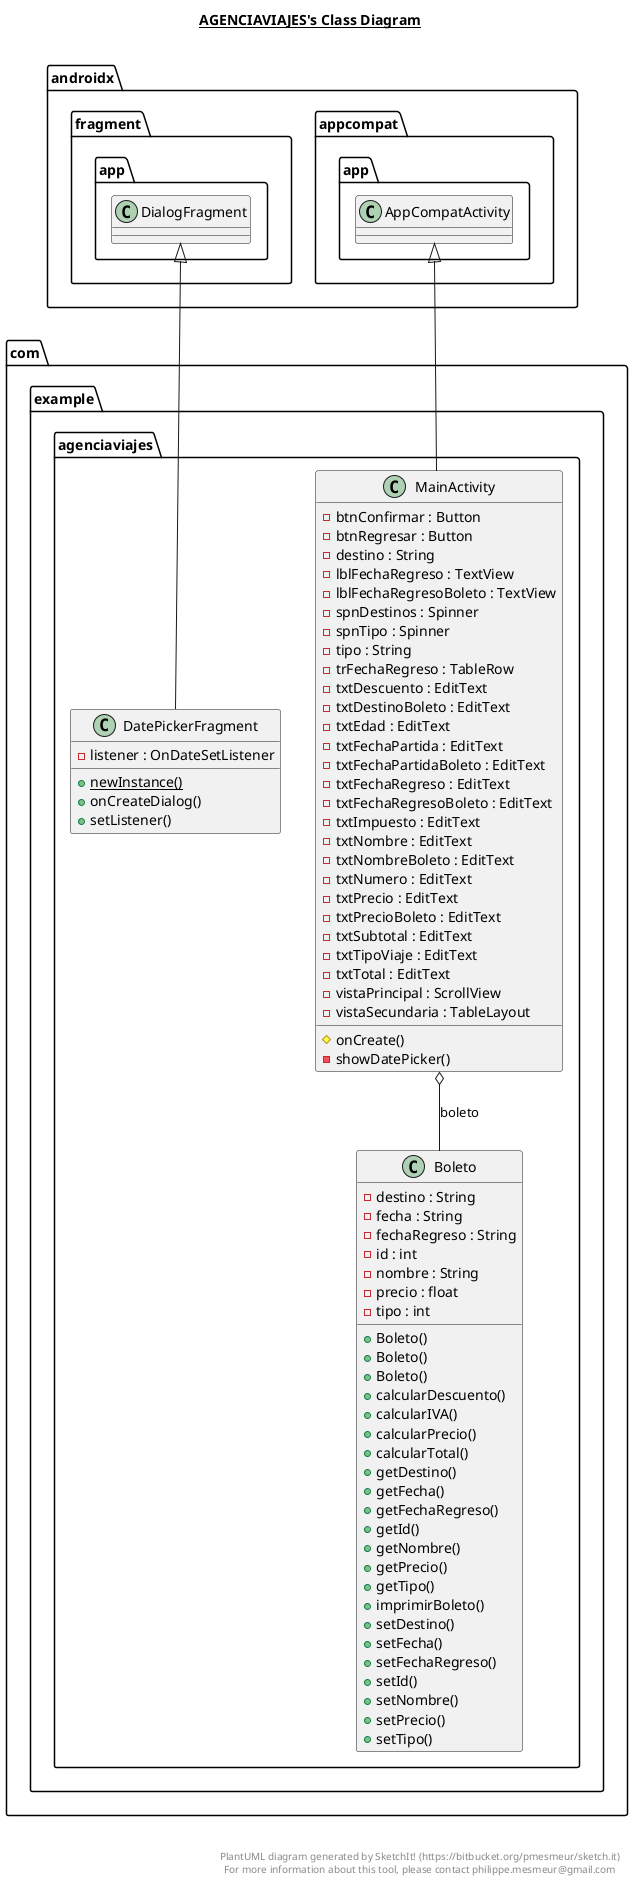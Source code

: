 @startuml

title __AGENCIAVIAJES's Class Diagram__\n

  namespace com.example.agenciaviajes {
    class com.example.agenciaviajes.Boleto {
        - destino : String
        - fecha : String
        - fechaRegreso : String
        - id : int
        - nombre : String
        - precio : float
        - tipo : int
        + Boleto()
        + Boleto()
        + Boleto()
        + calcularDescuento()
        + calcularIVA()
        + calcularPrecio()
        + calcularTotal()
        + getDestino()
        + getFecha()
        + getFechaRegreso()
        + getId()
        + getNombre()
        + getPrecio()
        + getTipo()
        + imprimirBoleto()
        + setDestino()
        + setFecha()
        + setFechaRegreso()
        + setId()
        + setNombre()
        + setPrecio()
        + setTipo()
    }
  }
  

  namespace com.example.agenciaviajes {
    class com.example.agenciaviajes.DatePickerFragment {
        - listener : OnDateSetListener
        {static} + newInstance()
        + onCreateDialog()
        + setListener()
    }
  }
  

  namespace com.example.agenciaviajes {
    class com.example.agenciaviajes.MainActivity {
        - btnConfirmar : Button
        - btnRegresar : Button
        - destino : String
        - lblFechaRegreso : TextView
        - lblFechaRegresoBoleto : TextView
        - spnDestinos : Spinner
        - spnTipo : Spinner
        - tipo : String
        - trFechaRegreso : TableRow
        - txtDescuento : EditText
        - txtDestinoBoleto : EditText
        - txtEdad : EditText
        - txtFechaPartida : EditText
        - txtFechaPartidaBoleto : EditText
        - txtFechaRegreso : EditText
        - txtFechaRegresoBoleto : EditText
        - txtImpuesto : EditText
        - txtNombre : EditText
        - txtNombreBoleto : EditText
        - txtNumero : EditText
        - txtPrecio : EditText
        - txtPrecioBoleto : EditText
        - txtSubtotal : EditText
        - txtTipoViaje : EditText
        - txtTotal : EditText
        - vistaPrincipal : ScrollView
        - vistaSecundaria : TableLayout
        # onCreate()
        - showDatePicker()
    }
  }
  

  com.example.agenciaviajes.DatePickerFragment -up-|> androidx.fragment.app.DialogFragment
  com.example.agenciaviajes.MainActivity -up-|> androidx.appcompat.app.AppCompatActivity
  com.example.agenciaviajes.MainActivity o-- com.example.agenciaviajes.Boleto : boleto


right footer


PlantUML diagram generated by SketchIt! (https://bitbucket.org/pmesmeur/sketch.it)
For more information about this tool, please contact philippe.mesmeur@gmail.com
endfooter

@enduml
